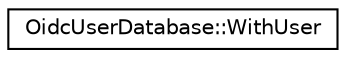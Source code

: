 digraph "Graphical Class Hierarchy"
{
 // LATEX_PDF_SIZE
  edge [fontname="Helvetica",fontsize="10",labelfontname="Helvetica",labelfontsize="10"];
  node [fontname="Helvetica",fontsize="10",shape=record];
  rankdir="LR";
  Node0 [label="OidcUserDatabase::WithUser",height=0.2,width=0.4,color="black", fillcolor="white", style="filled",URL="$structOidcUserDatabase_1_1WithUser.html",tooltip=" "];
}

